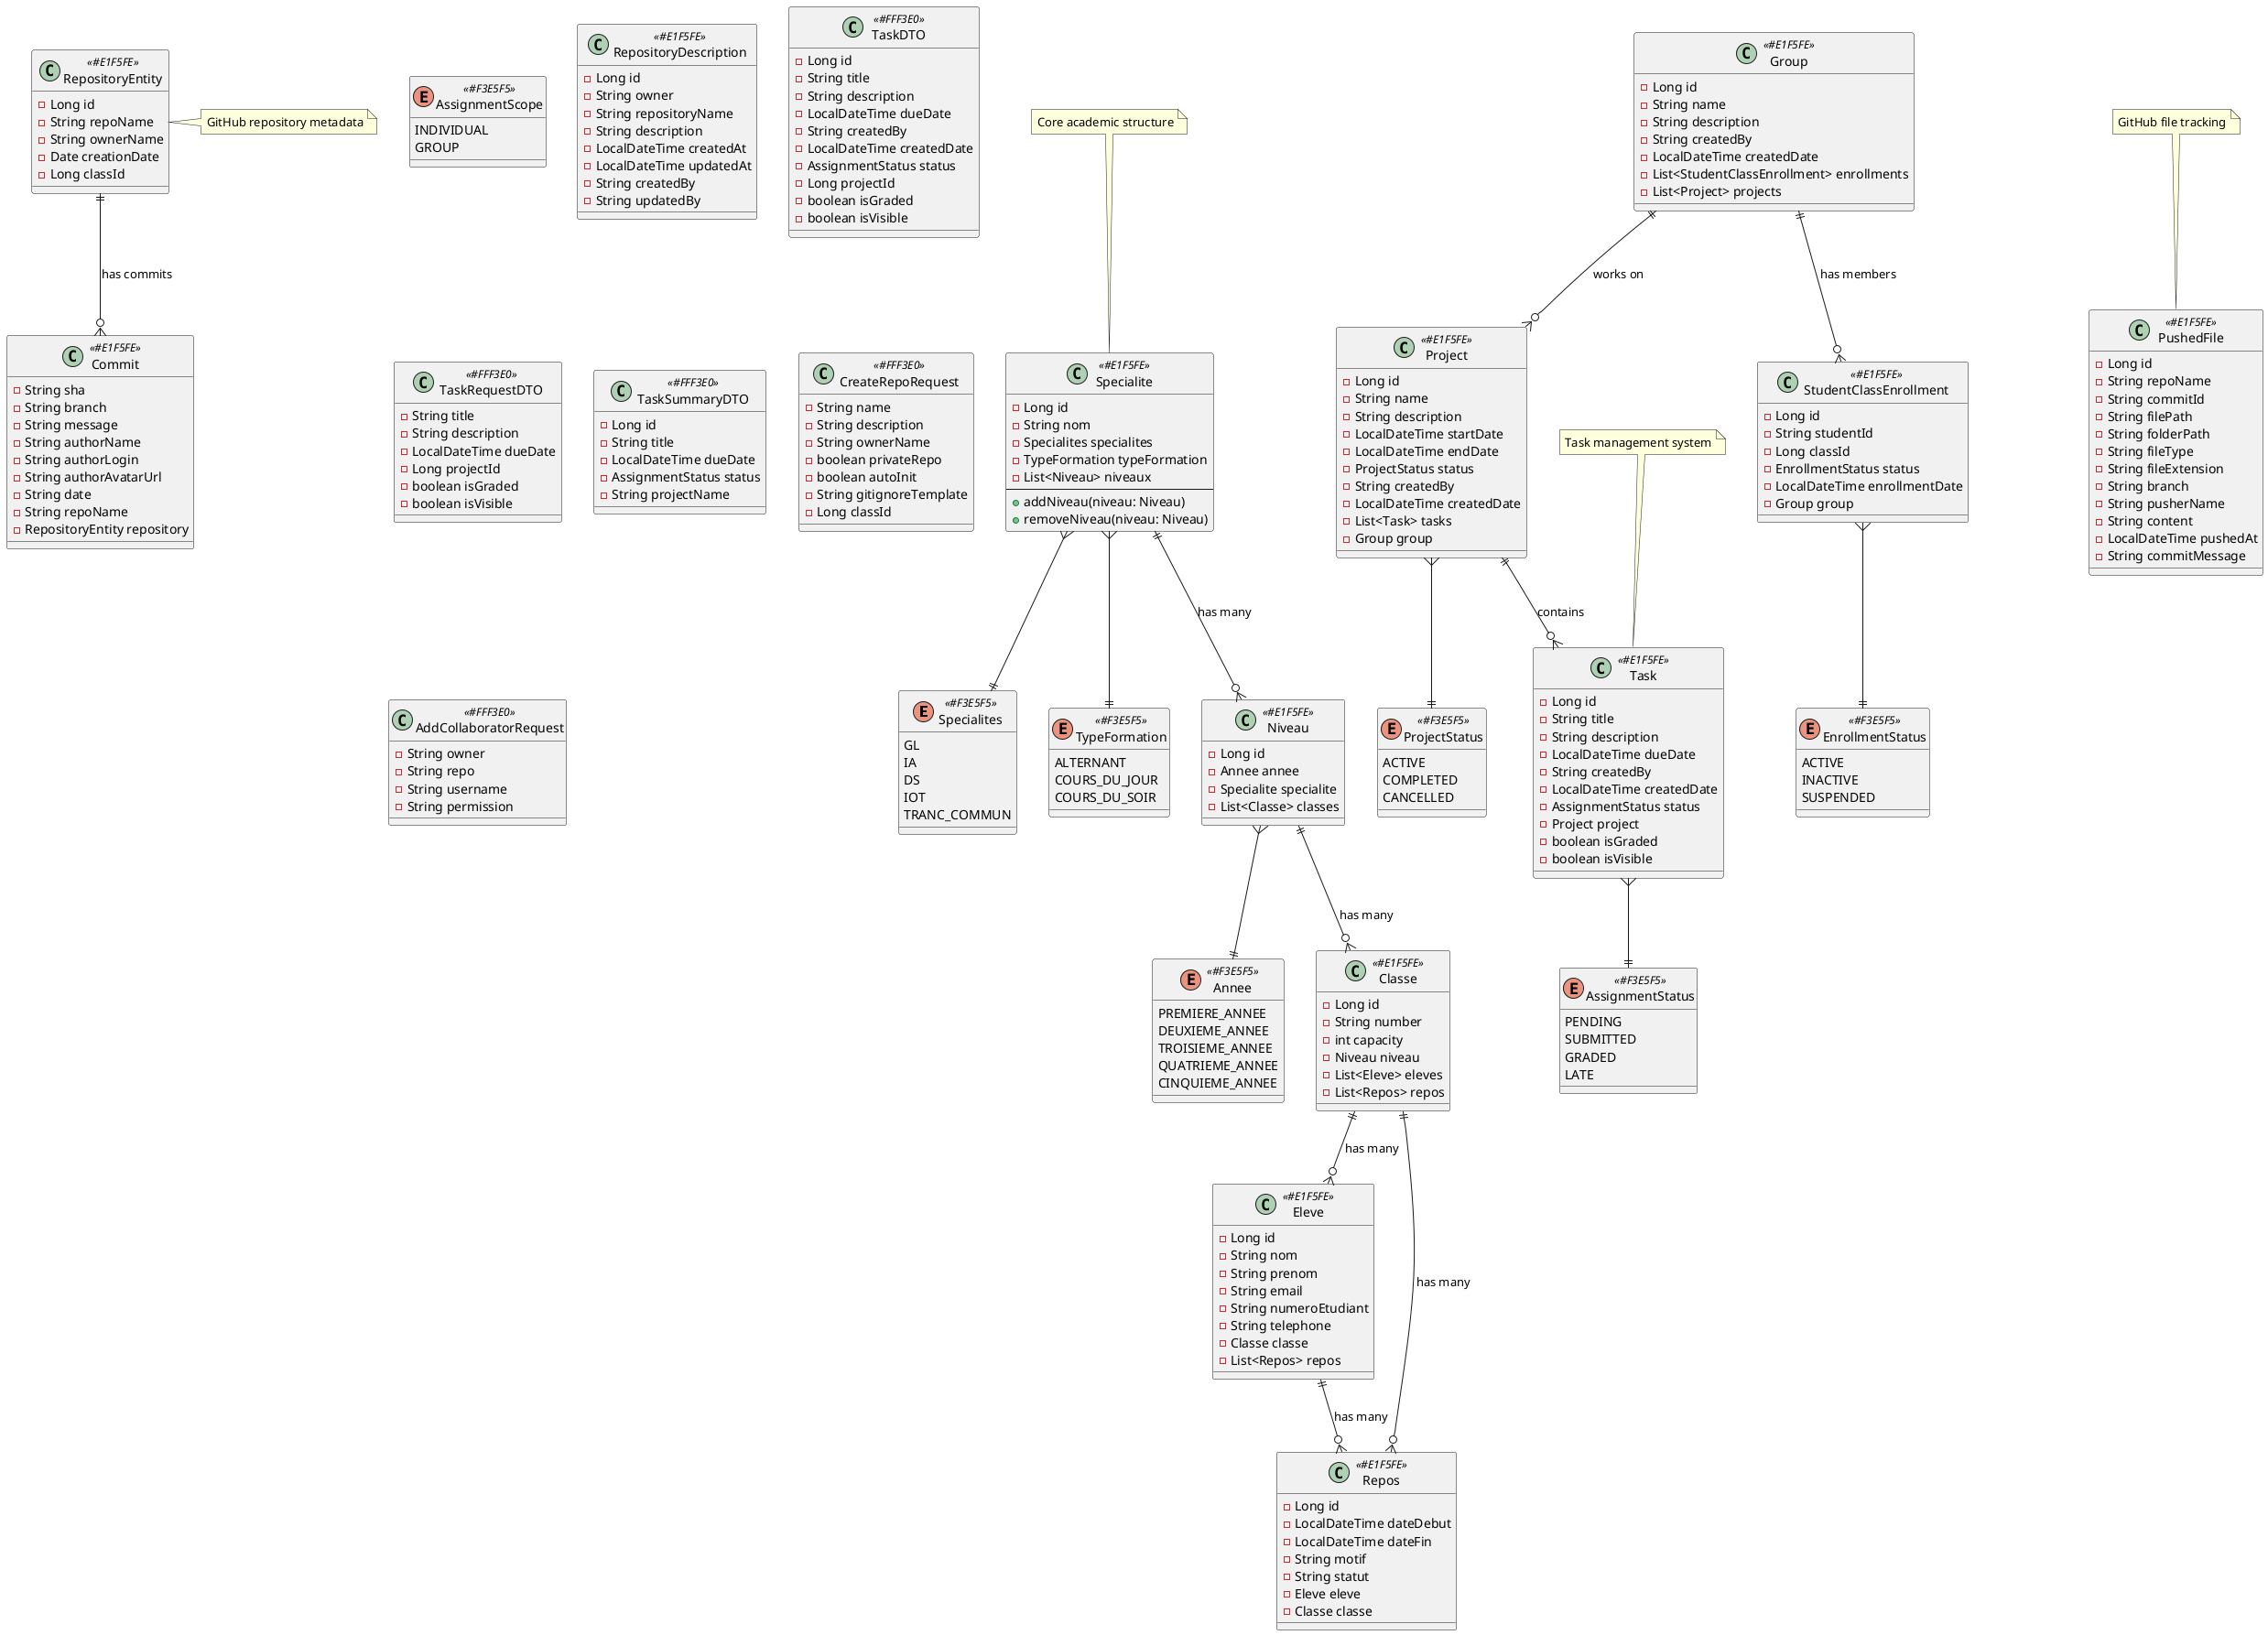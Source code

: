 @startuml EspritProjectClassDiagram

!define ENTITY_COLOR #E1F5FE
!define DTO_COLOR #FFF3E0
!define ENUM_COLOR #F3E5F5

' Enums
enum Specialites <<ENUM_COLOR>> {
    GL
    IA
    DS
    IOT
    TRANC_COMMUN
}

enum TypeFormation <<ENUM_COLOR>> {
    ALTERNANT
    COURS_DU_JOUR
    COURS_DU_SOIR
}

enum Annee <<ENUM_COLOR>> {
    PREMIERE_ANNEE
    DEUXIEME_ANNEE
    TROISIEME_ANNEE
    QUATRIEME_ANNEE
    CINQUIEME_ANNEE
}

enum AssignmentScope <<ENUM_COLOR>> {
    INDIVIDUAL
    GROUP
}

enum AssignmentStatus <<ENUM_COLOR>> {
    PENDING
    SUBMITTED
    GRADED
    LATE
}

enum ProjectStatus <<ENUM_COLOR>> {
    ACTIVE
    COMPLETED
    CANCELLED
}

enum EnrollmentStatus <<ENUM_COLOR>> {
    ACTIVE
    INACTIVE
    SUSPENDED
}

' Core School Management Entities
class Specialite <<ENTITY_COLOR>> {
    - Long id
    - String nom
    - Specialites specialites
    - TypeFormation typeFormation
    - List<Niveau> niveaux
    --
    + addNiveau(niveau: Niveau)
    + removeNiveau(niveau: Niveau)
}

class Niveau <<ENTITY_COLOR>> {
    - Long id
    - Annee annee
    - Specialite specialite
    - List<Classe> classes
}

class Classe <<ENTITY_COLOR>> {
    - Long id
    - String number
    - int capacity
    - Niveau niveau
    - List<Eleve> eleves
    - List<Repos> repos
}

class Eleve <<ENTITY_COLOR>> {
    - Long id
    - String nom
    - String prenom
    - String email
    - String numeroEtudiant
    - String telephone
    - Classe classe
    - List<Repos> repos
}

class Repos <<ENTITY_COLOR>> {
    - Long id
    - LocalDateTime dateDebut
    - LocalDateTime dateFin
    - String motif
    - String statut
    - Eleve eleve
    - Classe classe
}

' Task Management Entities (from existing project)
class Task <<ENTITY_COLOR>> {
    - Long id
    - String title
    - String description
    - LocalDateTime dueDate
    - String createdBy
    - LocalDateTime createdDate
    - AssignmentStatus status
    - Project project
    - boolean isGraded
    - boolean isVisible
}

class Project <<ENTITY_COLOR>> {
    - Long id
    - String name
    - String description
    - LocalDateTime startDate
    - LocalDateTime endDate
    - ProjectStatus status
    - String createdBy
    - LocalDateTime createdDate
    - List<Task> tasks
    - Group group
}

class Group <<ENTITY_COLOR>> {
    - Long id
    - String name
    - String description
    - String createdBy
    - LocalDateTime createdDate
    - List<StudentClassEnrollment> enrollments
    - List<Project> projects
}

class StudentClassEnrollment <<ENTITY_COLOR>> {
    - Long id
    - String studentId
    - Long classId
    - EnrollmentStatus status
    - LocalDateTime enrollmentDate
    - Group group
}

' GitHub Integration Entities
class PushedFile <<ENTITY_COLOR>> {
    - Long id
    - String repoName
    - String commitId
    - String filePath
    - String folderPath
    - String fileType
    - String fileExtension
    - String branch
    - String pusherName
    - String content
    - LocalDateTime pushedAt
    - String commitMessage
}

class RepositoryDescription <<ENTITY_COLOR>> {
    - Long id
    - String owner
    - String repositoryName
    - String description
    - LocalDateTime createdAt
    - LocalDateTime updatedAt
    - String createdBy
    - String updatedBy
}

class RepositoryEntity <<ENTITY_COLOR>> {
    - Long id
    - String repoName
    - String ownerName
    - Date creationDate
    - Long classId
}

class Commit <<ENTITY_COLOR>> {
    - String sha
    - String branch
    - String message
    - String authorName
    - String authorLogin
    - String authorAvatarUrl
    - String date
    - String repoName
    - RepositoryEntity repository
}

' DTOs
class TaskDTO <<DTO_COLOR>> {
    - Long id
    - String title
    - String description
    - LocalDateTime dueDate
    - String createdBy
    - LocalDateTime createdDate
    - AssignmentStatus status
    - Long projectId
    - boolean isGraded
    - boolean isVisible
}

class TaskRequestDTO <<DTO_COLOR>> {
    - String title
    - String description
    - LocalDateTime dueDate
    - Long projectId
    - boolean isGraded
    - boolean isVisible
}

class TaskSummaryDTO <<DTO_COLOR>> {
    - Long id
    - String title
    - LocalDateTime dueDate
    - AssignmentStatus status
    - String projectName
}

class CreateRepoRequest <<DTO_COLOR>> {
    - String name
    - String description
    - String ownerName
    - boolean privateRepo
    - boolean autoInit
    - String gitignoreTemplate
    - Long classId
}

class AddCollaboratorRequest <<DTO_COLOR>> {
    - String owner
    - String repo
    - String username
    - String permission
}

' Relationships - School Management
Specialite ||--o{ Niveau : "has many"
Niveau ||--o{ Classe : "has many"
Classe ||--o{ Eleve : "has many"
Classe ||--o{ Repos : "has many"
Eleve ||--o{ Repos : "has many"

' Relationships - Task Management
Project ||--o{ Task : "contains"
Group ||--o{ Project : "works on"
Group ||--o{ StudentClassEnrollment : "has members"

' Relationships - GitHub Integration
RepositoryEntity ||--o{ Commit : "has commits"

' Enum relationships
Specialite }--|| Specialites
Specialite }--|| TypeFormation
Niveau }--|| Annee
Task }--|| AssignmentStatus
Project }--|| ProjectStatus
StudentClassEnrollment }--|| EnrollmentStatus

' Notes
note top of Specialite : Core academic structure
note top of PushedFile : GitHub file tracking
note top of Task : Task management system
note right of RepositoryEntity : GitHub repository metadata

@enduml
